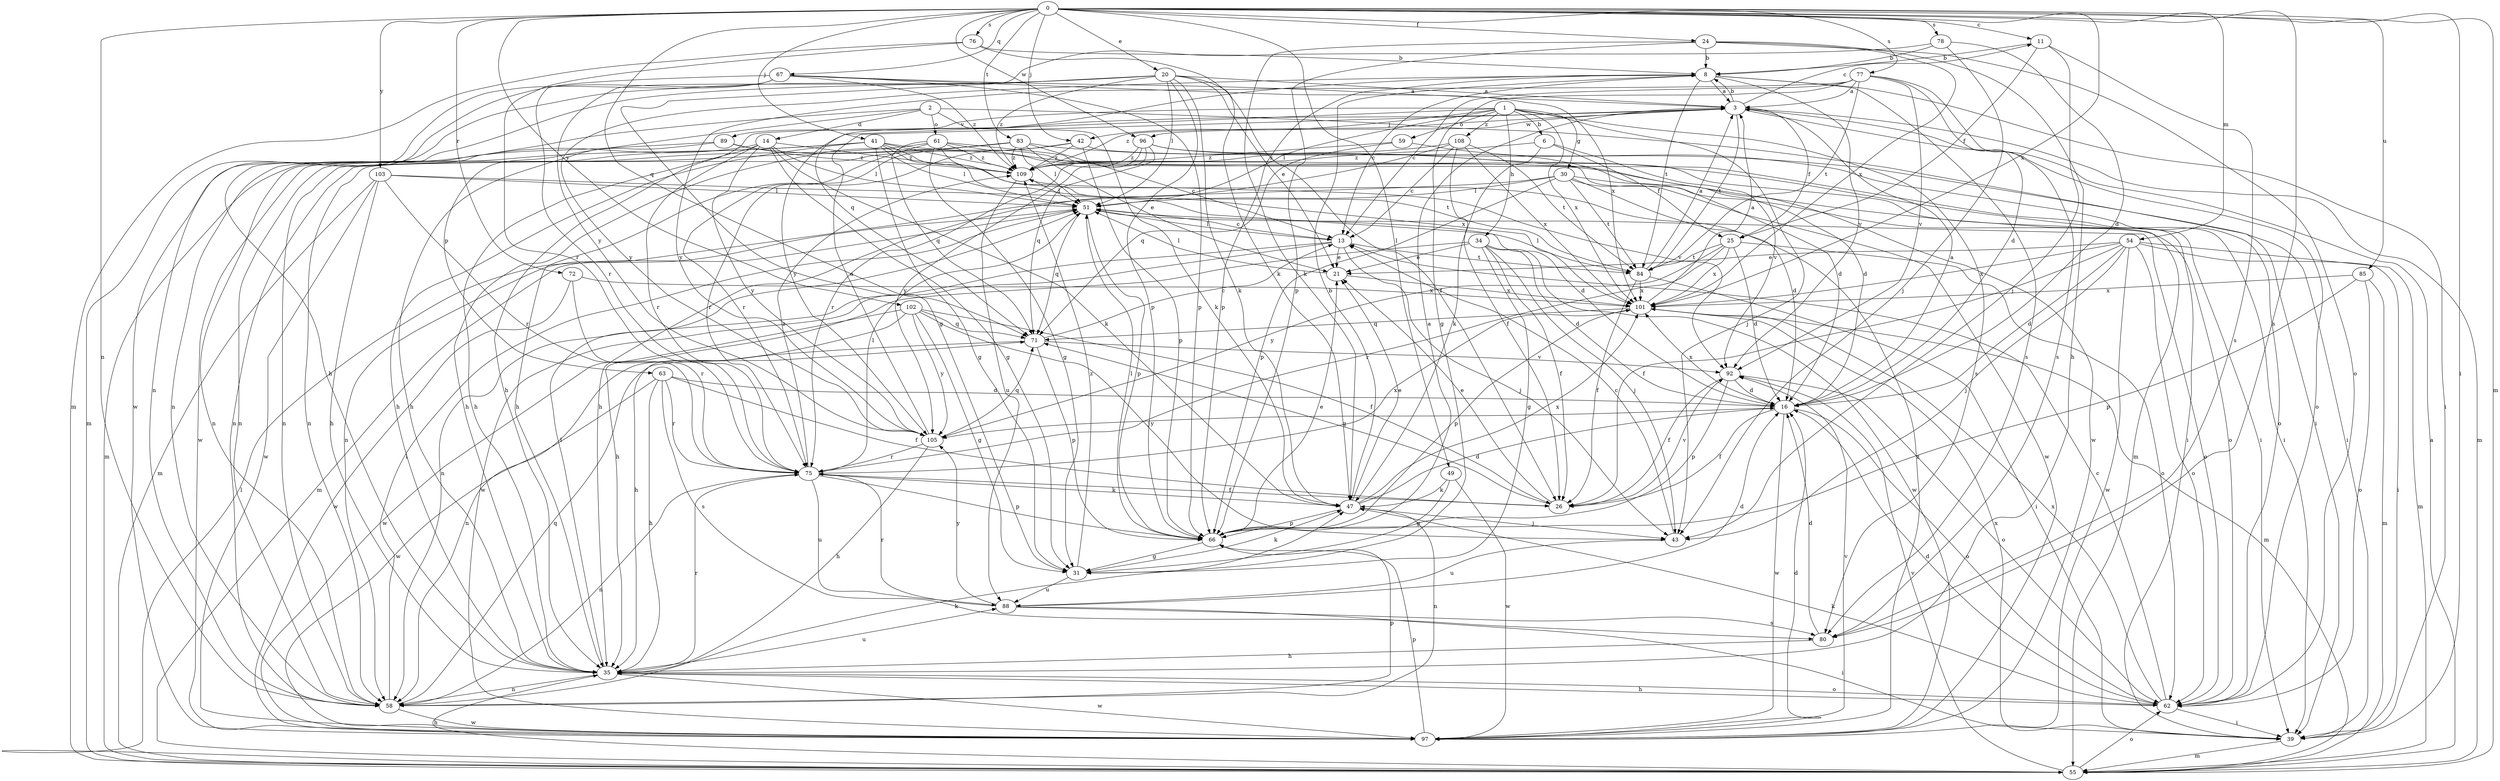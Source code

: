 strict digraph  {
0;
1;
2;
3;
6;
8;
11;
13;
14;
16;
20;
21;
24;
25;
26;
30;
31;
34;
35;
39;
41;
42;
43;
47;
49;
51;
54;
55;
58;
59;
61;
62;
63;
66;
67;
71;
72;
75;
76;
77;
78;
80;
83;
84;
85;
88;
89;
92;
96;
97;
101;
102;
103;
105;
108;
109;
0 -> 11  [label=c];
0 -> 20  [label=e];
0 -> 24  [label=f];
0 -> 39  [label=i];
0 -> 41  [label=j];
0 -> 42  [label=j];
0 -> 49  [label=l];
0 -> 54  [label=m];
0 -> 55  [label=m];
0 -> 58  [label=n];
0 -> 67  [label=q];
0 -> 71  [label=q];
0 -> 72  [label=r];
0 -> 76  [label=s];
0 -> 77  [label=s];
0 -> 78  [label=s];
0 -> 80  [label=s];
0 -> 83  [label=t];
0 -> 85  [label=u];
0 -> 96  [label=w];
0 -> 101  [label=x];
0 -> 102  [label=y];
0 -> 103  [label=y];
1 -> 6  [label=b];
1 -> 30  [label=g];
1 -> 34  [label=h];
1 -> 42  [label=j];
1 -> 43  [label=j];
1 -> 51  [label=l];
1 -> 59  [label=o];
1 -> 80  [label=s];
1 -> 89  [label=v];
1 -> 101  [label=x];
1 -> 105  [label=y];
1 -> 108  [label=z];
2 -> 14  [label=d];
2 -> 39  [label=i];
2 -> 47  [label=k];
2 -> 58  [label=n];
2 -> 61  [label=o];
2 -> 63  [label=p];
3 -> 8  [label=b];
3 -> 11  [label=c];
3 -> 25  [label=f];
3 -> 35  [label=h];
3 -> 55  [label=m];
3 -> 62  [label=o];
3 -> 84  [label=t];
3 -> 96  [label=w];
3 -> 109  [label=z];
6 -> 25  [label=f];
6 -> 47  [label=k];
6 -> 92  [label=v];
6 -> 109  [label=z];
8 -> 3  [label=a];
8 -> 13  [label=c];
8 -> 39  [label=i];
8 -> 66  [label=p];
8 -> 71  [label=q];
8 -> 80  [label=s];
8 -> 84  [label=t];
8 -> 92  [label=v];
8 -> 105  [label=y];
11 -> 8  [label=b];
11 -> 25  [label=f];
11 -> 43  [label=j];
11 -> 80  [label=s];
13 -> 21  [label=e];
13 -> 43  [label=j];
13 -> 51  [label=l];
13 -> 58  [label=n];
13 -> 84  [label=t];
13 -> 97  [label=w];
14 -> 31  [label=g];
14 -> 35  [label=h];
14 -> 47  [label=k];
14 -> 51  [label=l];
14 -> 55  [label=m];
14 -> 75  [label=r];
14 -> 105  [label=y];
14 -> 109  [label=z];
16 -> 3  [label=a];
16 -> 26  [label=f];
16 -> 62  [label=o];
16 -> 97  [label=w];
16 -> 101  [label=x];
16 -> 105  [label=y];
20 -> 3  [label=a];
20 -> 21  [label=e];
20 -> 26  [label=f];
20 -> 31  [label=g];
20 -> 35  [label=h];
20 -> 47  [label=k];
20 -> 51  [label=l];
20 -> 66  [label=p];
20 -> 97  [label=w];
20 -> 109  [label=z];
21 -> 51  [label=l];
21 -> 101  [label=x];
24 -> 8  [label=b];
24 -> 35  [label=h];
24 -> 47  [label=k];
24 -> 62  [label=o];
24 -> 66  [label=p];
24 -> 101  [label=x];
25 -> 16  [label=d];
25 -> 62  [label=o];
25 -> 75  [label=r];
25 -> 84  [label=t];
25 -> 101  [label=x];
25 -> 105  [label=y];
26 -> 21  [label=e];
26 -> 71  [label=q];
26 -> 92  [label=v];
30 -> 16  [label=d];
30 -> 51  [label=l];
30 -> 58  [label=n];
30 -> 62  [label=o];
30 -> 66  [label=p];
30 -> 84  [label=t];
30 -> 97  [label=w];
31 -> 47  [label=k];
31 -> 88  [label=u];
31 -> 109  [label=z];
34 -> 16  [label=d];
34 -> 21  [label=e];
34 -> 26  [label=f];
34 -> 31  [label=g];
34 -> 35  [label=h];
34 -> 43  [label=j];
34 -> 97  [label=w];
35 -> 51  [label=l];
35 -> 58  [label=n];
35 -> 62  [label=o];
35 -> 75  [label=r];
35 -> 88  [label=u];
35 -> 97  [label=w];
39 -> 55  [label=m];
39 -> 101  [label=x];
41 -> 31  [label=g];
41 -> 35  [label=h];
41 -> 39  [label=i];
41 -> 51  [label=l];
41 -> 58  [label=n];
41 -> 92  [label=v];
41 -> 97  [label=w];
41 -> 101  [label=x];
41 -> 109  [label=z];
42 -> 35  [label=h];
42 -> 39  [label=i];
42 -> 58  [label=n];
42 -> 66  [label=p];
42 -> 109  [label=z];
43 -> 13  [label=c];
43 -> 88  [label=u];
47 -> 8  [label=b];
47 -> 16  [label=d];
47 -> 21  [label=e];
47 -> 43  [label=j];
47 -> 58  [label=n];
47 -> 66  [label=p];
47 -> 101  [label=x];
49 -> 31  [label=g];
49 -> 47  [label=k];
49 -> 97  [label=w];
51 -> 13  [label=c];
51 -> 55  [label=m];
51 -> 62  [label=o];
51 -> 66  [label=p];
51 -> 71  [label=q];
54 -> 16  [label=d];
54 -> 21  [label=e];
54 -> 26  [label=f];
54 -> 39  [label=i];
54 -> 43  [label=j];
54 -> 55  [label=m];
54 -> 62  [label=o];
54 -> 97  [label=w];
54 -> 101  [label=x];
55 -> 3  [label=a];
55 -> 35  [label=h];
55 -> 51  [label=l];
55 -> 62  [label=o];
55 -> 92  [label=v];
58 -> 47  [label=k];
58 -> 51  [label=l];
58 -> 66  [label=p];
58 -> 71  [label=q];
58 -> 97  [label=w];
59 -> 16  [label=d];
59 -> 71  [label=q];
59 -> 109  [label=z];
61 -> 16  [label=d];
61 -> 31  [label=g];
61 -> 39  [label=i];
61 -> 58  [label=n];
61 -> 71  [label=q];
61 -> 75  [label=r];
61 -> 84  [label=t];
61 -> 109  [label=z];
62 -> 13  [label=c];
62 -> 16  [label=d];
62 -> 35  [label=h];
62 -> 39  [label=i];
62 -> 47  [label=k];
62 -> 101  [label=x];
63 -> 16  [label=d];
63 -> 26  [label=f];
63 -> 35  [label=h];
63 -> 75  [label=r];
63 -> 80  [label=s];
63 -> 97  [label=w];
66 -> 3  [label=a];
66 -> 21  [label=e];
66 -> 31  [label=g];
66 -> 51  [label=l];
67 -> 3  [label=a];
67 -> 55  [label=m];
67 -> 58  [label=n];
67 -> 66  [label=p];
67 -> 75  [label=r];
67 -> 101  [label=x];
67 -> 109  [label=z];
71 -> 13  [label=c];
71 -> 58  [label=n];
71 -> 66  [label=p];
71 -> 92  [label=v];
72 -> 75  [label=r];
72 -> 97  [label=w];
72 -> 101  [label=x];
75 -> 26  [label=f];
75 -> 47  [label=k];
75 -> 51  [label=l];
75 -> 58  [label=n];
75 -> 66  [label=p];
75 -> 88  [label=u];
75 -> 101  [label=x];
75 -> 109  [label=z];
76 -> 8  [label=b];
76 -> 47  [label=k];
76 -> 55  [label=m];
76 -> 75  [label=r];
77 -> 3  [label=a];
77 -> 13  [label=c];
77 -> 16  [label=d];
77 -> 31  [label=g];
77 -> 80  [label=s];
77 -> 84  [label=t];
77 -> 92  [label=v];
77 -> 105  [label=y];
78 -> 8  [label=b];
78 -> 16  [label=d];
78 -> 43  [label=j];
78 -> 105  [label=y];
80 -> 16  [label=d];
80 -> 35  [label=h];
83 -> 13  [label=c];
83 -> 21  [label=e];
83 -> 35  [label=h];
83 -> 39  [label=i];
83 -> 51  [label=l];
83 -> 58  [label=n];
83 -> 75  [label=r];
83 -> 109  [label=z];
84 -> 3  [label=a];
84 -> 26  [label=f];
84 -> 39  [label=i];
84 -> 51  [label=l];
84 -> 101  [label=x];
85 -> 55  [label=m];
85 -> 62  [label=o];
85 -> 66  [label=p];
85 -> 101  [label=x];
88 -> 16  [label=d];
88 -> 39  [label=i];
88 -> 75  [label=r];
88 -> 80  [label=s];
88 -> 105  [label=y];
89 -> 35  [label=h];
89 -> 55  [label=m];
89 -> 58  [label=n];
89 -> 109  [label=z];
92 -> 16  [label=d];
92 -> 26  [label=f];
92 -> 62  [label=o];
92 -> 66  [label=p];
96 -> 62  [label=o];
96 -> 71  [label=q];
96 -> 75  [label=r];
96 -> 97  [label=w];
96 -> 105  [label=y];
96 -> 109  [label=z];
97 -> 16  [label=d];
97 -> 66  [label=p];
97 -> 92  [label=v];
97 -> 109  [label=z];
101 -> 3  [label=a];
101 -> 55  [label=m];
101 -> 66  [label=p];
101 -> 71  [label=q];
102 -> 26  [label=f];
102 -> 31  [label=g];
102 -> 35  [label=h];
102 -> 43  [label=j];
102 -> 71  [label=q];
102 -> 97  [label=w];
102 -> 105  [label=y];
103 -> 16  [label=d];
103 -> 35  [label=h];
103 -> 51  [label=l];
103 -> 55  [label=m];
103 -> 75  [label=r];
103 -> 97  [label=w];
105 -> 3  [label=a];
105 -> 35  [label=h];
105 -> 71  [label=q];
105 -> 75  [label=r];
108 -> 13  [label=c];
108 -> 26  [label=f];
108 -> 35  [label=h];
108 -> 84  [label=t];
108 -> 101  [label=x];
108 -> 109  [label=z];
109 -> 51  [label=l];
109 -> 88  [label=u];
}
